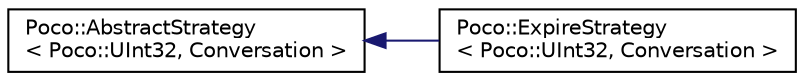 digraph "Graphical Class Hierarchy"
{
 // LATEX_PDF_SIZE
  edge [fontname="Helvetica",fontsize="10",labelfontname="Helvetica",labelfontsize="10"];
  node [fontname="Helvetica",fontsize="10",shape=record];
  rankdir="LR";
  Node0 [label="Poco::AbstractStrategy\l\< Poco::UInt32, Conversation \>",height=0.2,width=0.4,color="black", fillcolor="white", style="filled",URL="$classPoco_1_1AbstractStrategy.html",tooltip=" "];
  Node0 -> Node1 [dir="back",color="midnightblue",fontsize="10",style="solid",fontname="Helvetica"];
  Node1 [label="Poco::ExpireStrategy\l\< Poco::UInt32, Conversation \>",height=0.2,width=0.4,color="black", fillcolor="white", style="filled",URL="$classPoco_1_1ExpireStrategy.html",tooltip=" "];
}
